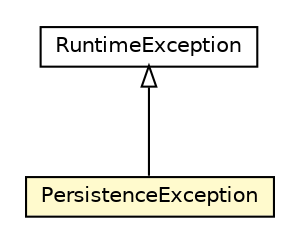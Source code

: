 #!/usr/local/bin/dot
#
# Class diagram 
# Generated by UMLGraph version 5.1 (http://www.umlgraph.org/)
#

digraph G {
	edge [fontname="Helvetica",fontsize=10,labelfontname="Helvetica",labelfontsize=10];
	node [fontname="Helvetica",fontsize=10,shape=plaintext];
	nodesep=0.25;
	ranksep=0.5;
	// pt.ist.fenixframework.backend.jvstm.repository.PersistenceException
	c109593 [label=<<table title="pt.ist.fenixframework.backend.jvstm.repository.PersistenceException" border="0" cellborder="1" cellspacing="0" cellpadding="2" port="p" bgcolor="lemonChiffon" href="./PersistenceException.html">
		<tr><td><table border="0" cellspacing="0" cellpadding="1">
<tr><td align="center" balign="center"> PersistenceException </td></tr>
		</table></td></tr>
		</table>>, fontname="Helvetica", fontcolor="black", fontsize=10.0];
	//pt.ist.fenixframework.backend.jvstm.repository.PersistenceException extends java.lang.RuntimeException
	c109702:p -> c109593:p [dir=back,arrowtail=empty];
	// java.lang.RuntimeException
	c109702 [label=<<table title="java.lang.RuntimeException" border="0" cellborder="1" cellspacing="0" cellpadding="2" port="p" href="http://java.sun.com/j2se/1.4.2/docs/api/java/lang/RuntimeException.html">
		<tr><td><table border="0" cellspacing="0" cellpadding="1">
<tr><td align="center" balign="center"> RuntimeException </td></tr>
		</table></td></tr>
		</table>>, fontname="Helvetica", fontcolor="black", fontsize=10.0];
}

